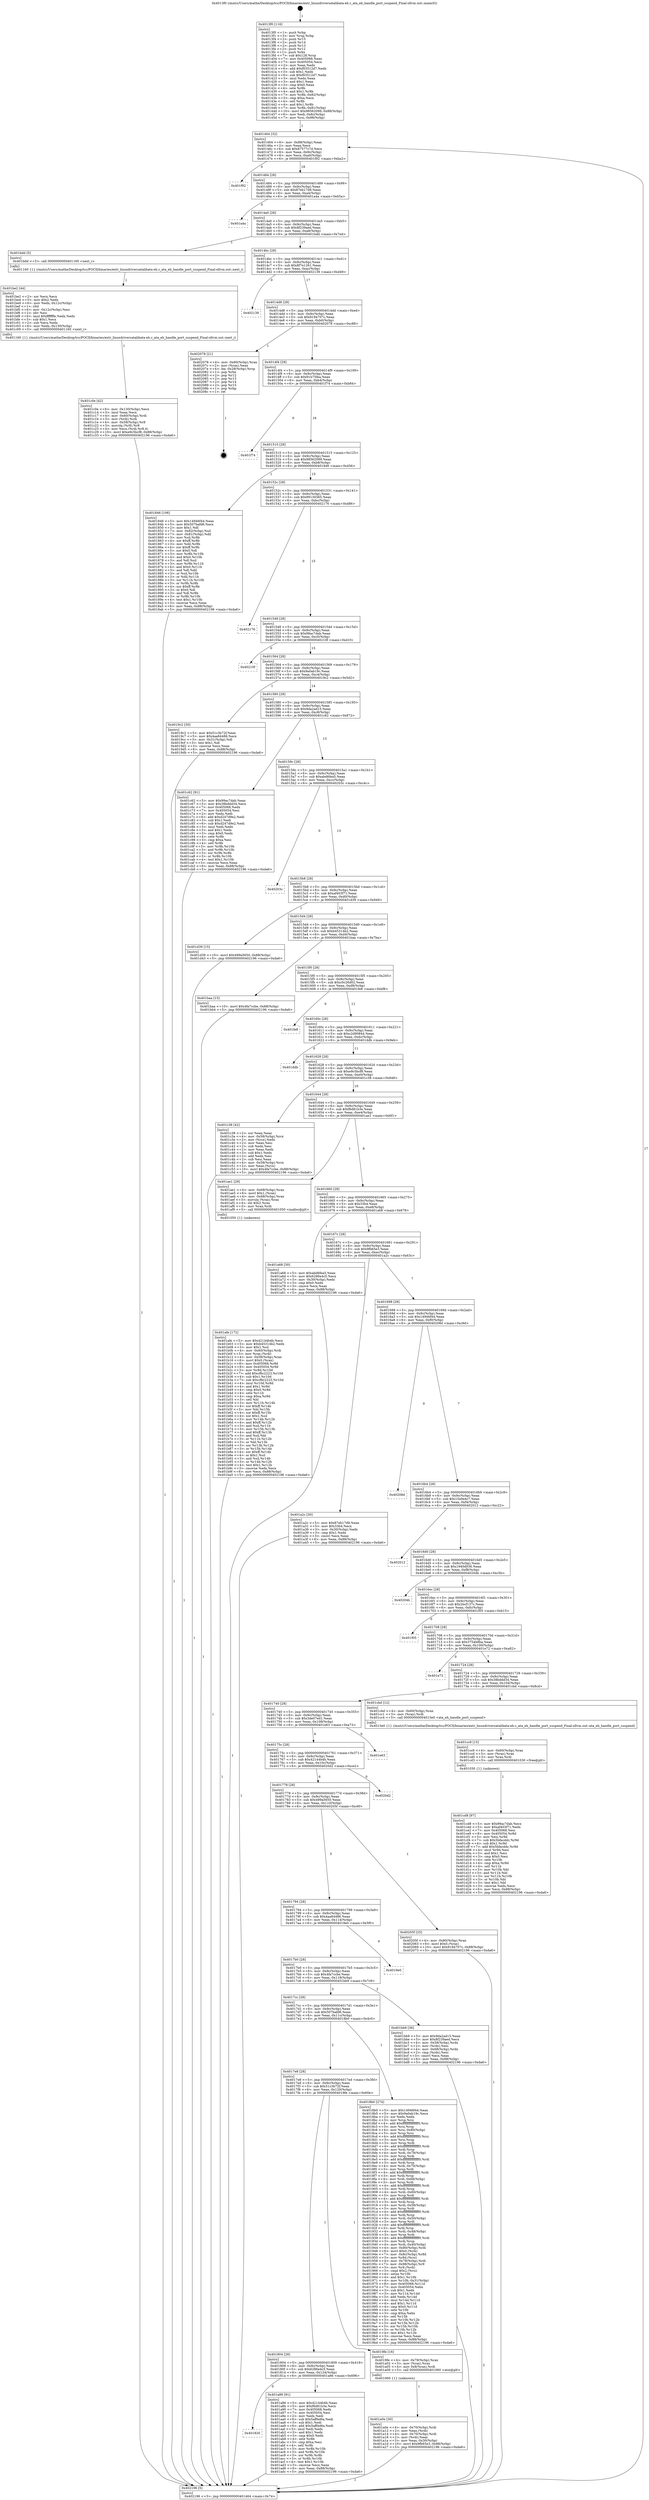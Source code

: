 digraph "0x4013f0" {
  label = "0x4013f0 (/mnt/c/Users/mathe/Desktop/tcc/POCII/binaries/extr_linuxdriversatalibata-eh.c_ata_eh_handle_port_suspend_Final-ollvm.out::main(0))"
  labelloc = "t"
  node[shape=record]

  Entry [label="",width=0.3,height=0.3,shape=circle,fillcolor=black,style=filled]
  "0x401464" [label="{
     0x401464 [32]\l
     | [instrs]\l
     &nbsp;&nbsp;0x401464 \<+6\>: mov -0x88(%rbp),%eax\l
     &nbsp;&nbsp;0x40146a \<+2\>: mov %eax,%ecx\l
     &nbsp;&nbsp;0x40146c \<+6\>: sub $0x87577c7d,%ecx\l
     &nbsp;&nbsp;0x401472 \<+6\>: mov %eax,-0x9c(%rbp)\l
     &nbsp;&nbsp;0x401478 \<+6\>: mov %ecx,-0xa0(%rbp)\l
     &nbsp;&nbsp;0x40147e \<+6\>: je 0000000000401f92 \<main+0xba2\>\l
  }"]
  "0x401f92" [label="{
     0x401f92\l
  }", style=dashed]
  "0x401484" [label="{
     0x401484 [28]\l
     | [instrs]\l
     &nbsp;&nbsp;0x401484 \<+5\>: jmp 0000000000401489 \<main+0x99\>\l
     &nbsp;&nbsp;0x401489 \<+6\>: mov -0x9c(%rbp),%eax\l
     &nbsp;&nbsp;0x40148f \<+5\>: sub $0x87eb17d9,%eax\l
     &nbsp;&nbsp;0x401494 \<+6\>: mov %eax,-0xa4(%rbp)\l
     &nbsp;&nbsp;0x40149a \<+6\>: je 0000000000401a4a \<main+0x65a\>\l
  }"]
  Exit [label="",width=0.3,height=0.3,shape=circle,fillcolor=black,style=filled,peripheries=2]
  "0x401a4a" [label="{
     0x401a4a\l
  }", style=dashed]
  "0x4014a0" [label="{
     0x4014a0 [28]\l
     | [instrs]\l
     &nbsp;&nbsp;0x4014a0 \<+5\>: jmp 00000000004014a5 \<main+0xb5\>\l
     &nbsp;&nbsp;0x4014a5 \<+6\>: mov -0x9c(%rbp),%eax\l
     &nbsp;&nbsp;0x4014ab \<+5\>: sub $0x8f239aed,%eax\l
     &nbsp;&nbsp;0x4014b0 \<+6\>: mov %eax,-0xa8(%rbp)\l
     &nbsp;&nbsp;0x4014b6 \<+6\>: je 0000000000401bdd \<main+0x7ed\>\l
  }"]
  "0x401cd8" [label="{
     0x401cd8 [97]\l
     | [instrs]\l
     &nbsp;&nbsp;0x401cd8 \<+5\>: mov $0x99ac7dab,%ecx\l
     &nbsp;&nbsp;0x401cdd \<+5\>: mov $0xaf403f71,%edx\l
     &nbsp;&nbsp;0x401ce2 \<+7\>: mov 0x405068,%esi\l
     &nbsp;&nbsp;0x401ce9 \<+8\>: mov 0x405054,%r8d\l
     &nbsp;&nbsp;0x401cf1 \<+3\>: mov %esi,%r9d\l
     &nbsp;&nbsp;0x401cf4 \<+7\>: sub $0x5bfacddc,%r9d\l
     &nbsp;&nbsp;0x401cfb \<+4\>: sub $0x1,%r9d\l
     &nbsp;&nbsp;0x401cff \<+7\>: add $0x5bfacddc,%r9d\l
     &nbsp;&nbsp;0x401d06 \<+4\>: imul %r9d,%esi\l
     &nbsp;&nbsp;0x401d0a \<+3\>: and $0x1,%esi\l
     &nbsp;&nbsp;0x401d0d \<+3\>: cmp $0x0,%esi\l
     &nbsp;&nbsp;0x401d10 \<+4\>: sete %r10b\l
     &nbsp;&nbsp;0x401d14 \<+4\>: cmp $0xa,%r8d\l
     &nbsp;&nbsp;0x401d18 \<+4\>: setl %r11b\l
     &nbsp;&nbsp;0x401d1c \<+3\>: mov %r10b,%bl\l
     &nbsp;&nbsp;0x401d1f \<+3\>: and %r11b,%bl\l
     &nbsp;&nbsp;0x401d22 \<+3\>: xor %r11b,%r10b\l
     &nbsp;&nbsp;0x401d25 \<+3\>: or %r10b,%bl\l
     &nbsp;&nbsp;0x401d28 \<+3\>: test $0x1,%bl\l
     &nbsp;&nbsp;0x401d2b \<+3\>: cmovne %edx,%ecx\l
     &nbsp;&nbsp;0x401d2e \<+6\>: mov %ecx,-0x88(%rbp)\l
     &nbsp;&nbsp;0x401d34 \<+5\>: jmp 0000000000402196 \<main+0xda6\>\l
  }"]
  "0x401bdd" [label="{
     0x401bdd [5]\l
     | [instrs]\l
     &nbsp;&nbsp;0x401bdd \<+5\>: call 0000000000401160 \<next_i\>\l
     | [calls]\l
     &nbsp;&nbsp;0x401160 \{1\} (/mnt/c/Users/mathe/Desktop/tcc/POCII/binaries/extr_linuxdriversatalibata-eh.c_ata_eh_handle_port_suspend_Final-ollvm.out::next_i)\l
  }"]
  "0x4014bc" [label="{
     0x4014bc [28]\l
     | [instrs]\l
     &nbsp;&nbsp;0x4014bc \<+5\>: jmp 00000000004014c1 \<main+0xd1\>\l
     &nbsp;&nbsp;0x4014c1 \<+6\>: mov -0x9c(%rbp),%eax\l
     &nbsp;&nbsp;0x4014c7 \<+5\>: sub $0x8f7e1261,%eax\l
     &nbsp;&nbsp;0x4014cc \<+6\>: mov %eax,-0xac(%rbp)\l
     &nbsp;&nbsp;0x4014d2 \<+6\>: je 0000000000402139 \<main+0xd49\>\l
  }"]
  "0x401cc9" [label="{
     0x401cc9 [15]\l
     | [instrs]\l
     &nbsp;&nbsp;0x401cc9 \<+4\>: mov -0x60(%rbp),%rax\l
     &nbsp;&nbsp;0x401ccd \<+3\>: mov (%rax),%rax\l
     &nbsp;&nbsp;0x401cd0 \<+3\>: mov %rax,%rdi\l
     &nbsp;&nbsp;0x401cd3 \<+5\>: call 0000000000401030 \<free@plt\>\l
     | [calls]\l
     &nbsp;&nbsp;0x401030 \{1\} (unknown)\l
  }"]
  "0x402139" [label="{
     0x402139\l
  }", style=dashed]
  "0x4014d8" [label="{
     0x4014d8 [28]\l
     | [instrs]\l
     &nbsp;&nbsp;0x4014d8 \<+5\>: jmp 00000000004014dd \<main+0xed\>\l
     &nbsp;&nbsp;0x4014dd \<+6\>: mov -0x9c(%rbp),%eax\l
     &nbsp;&nbsp;0x4014e3 \<+5\>: sub $0x9194707c,%eax\l
     &nbsp;&nbsp;0x4014e8 \<+6\>: mov %eax,-0xb0(%rbp)\l
     &nbsp;&nbsp;0x4014ee \<+6\>: je 0000000000402078 \<main+0xc88\>\l
  }"]
  "0x401c0e" [label="{
     0x401c0e [42]\l
     | [instrs]\l
     &nbsp;&nbsp;0x401c0e \<+6\>: mov -0x130(%rbp),%ecx\l
     &nbsp;&nbsp;0x401c14 \<+3\>: imul %eax,%ecx\l
     &nbsp;&nbsp;0x401c17 \<+4\>: mov -0x60(%rbp),%rdi\l
     &nbsp;&nbsp;0x401c1b \<+3\>: mov (%rdi),%rdi\l
     &nbsp;&nbsp;0x401c1e \<+4\>: mov -0x58(%rbp),%r8\l
     &nbsp;&nbsp;0x401c22 \<+3\>: movslq (%r8),%r8\l
     &nbsp;&nbsp;0x401c25 \<+4\>: mov %ecx,(%rdi,%r8,4)\l
     &nbsp;&nbsp;0x401c29 \<+10\>: movl $0xe9c5bcf8,-0x88(%rbp)\l
     &nbsp;&nbsp;0x401c33 \<+5\>: jmp 0000000000402196 \<main+0xda6\>\l
  }"]
  "0x402078" [label="{
     0x402078 [21]\l
     | [instrs]\l
     &nbsp;&nbsp;0x402078 \<+4\>: mov -0x80(%rbp),%rax\l
     &nbsp;&nbsp;0x40207c \<+2\>: mov (%rax),%eax\l
     &nbsp;&nbsp;0x40207e \<+4\>: lea -0x28(%rbp),%rsp\l
     &nbsp;&nbsp;0x402082 \<+1\>: pop %rbx\l
     &nbsp;&nbsp;0x402083 \<+2\>: pop %r12\l
     &nbsp;&nbsp;0x402085 \<+2\>: pop %r13\l
     &nbsp;&nbsp;0x402087 \<+2\>: pop %r14\l
     &nbsp;&nbsp;0x402089 \<+2\>: pop %r15\l
     &nbsp;&nbsp;0x40208b \<+1\>: pop %rbp\l
     &nbsp;&nbsp;0x40208c \<+1\>: ret\l
  }"]
  "0x4014f4" [label="{
     0x4014f4 [28]\l
     | [instrs]\l
     &nbsp;&nbsp;0x4014f4 \<+5\>: jmp 00000000004014f9 \<main+0x109\>\l
     &nbsp;&nbsp;0x4014f9 \<+6\>: mov -0x9c(%rbp),%eax\l
     &nbsp;&nbsp;0x4014ff \<+5\>: sub $0x91b75fea,%eax\l
     &nbsp;&nbsp;0x401504 \<+6\>: mov %eax,-0xb4(%rbp)\l
     &nbsp;&nbsp;0x40150a \<+6\>: je 0000000000401f74 \<main+0xb84\>\l
  }"]
  "0x401be2" [label="{
     0x401be2 [44]\l
     | [instrs]\l
     &nbsp;&nbsp;0x401be2 \<+2\>: xor %ecx,%ecx\l
     &nbsp;&nbsp;0x401be4 \<+5\>: mov $0x2,%edx\l
     &nbsp;&nbsp;0x401be9 \<+6\>: mov %edx,-0x12c(%rbp)\l
     &nbsp;&nbsp;0x401bef \<+1\>: cltd\l
     &nbsp;&nbsp;0x401bf0 \<+6\>: mov -0x12c(%rbp),%esi\l
     &nbsp;&nbsp;0x401bf6 \<+2\>: idiv %esi\l
     &nbsp;&nbsp;0x401bf8 \<+6\>: imul $0xfffffffe,%edx,%edx\l
     &nbsp;&nbsp;0x401bfe \<+3\>: sub $0x1,%ecx\l
     &nbsp;&nbsp;0x401c01 \<+2\>: sub %ecx,%edx\l
     &nbsp;&nbsp;0x401c03 \<+6\>: mov %edx,-0x130(%rbp)\l
     &nbsp;&nbsp;0x401c09 \<+5\>: call 0000000000401160 \<next_i\>\l
     | [calls]\l
     &nbsp;&nbsp;0x401160 \{1\} (/mnt/c/Users/mathe/Desktop/tcc/POCII/binaries/extr_linuxdriversatalibata-eh.c_ata_eh_handle_port_suspend_Final-ollvm.out::next_i)\l
  }"]
  "0x401f74" [label="{
     0x401f74\l
  }", style=dashed]
  "0x401510" [label="{
     0x401510 [28]\l
     | [instrs]\l
     &nbsp;&nbsp;0x401510 \<+5\>: jmp 0000000000401515 \<main+0x125\>\l
     &nbsp;&nbsp;0x401515 \<+6\>: mov -0x9c(%rbp),%eax\l
     &nbsp;&nbsp;0x40151b \<+5\>: sub $0x98562099,%eax\l
     &nbsp;&nbsp;0x401520 \<+6\>: mov %eax,-0xb8(%rbp)\l
     &nbsp;&nbsp;0x401526 \<+6\>: je 0000000000401846 \<main+0x456\>\l
  }"]
  "0x401afe" [label="{
     0x401afe [172]\l
     | [instrs]\l
     &nbsp;&nbsp;0x401afe \<+5\>: mov $0x42144b4b,%ecx\l
     &nbsp;&nbsp;0x401b03 \<+5\>: mov $0xb45314b2,%edx\l
     &nbsp;&nbsp;0x401b08 \<+3\>: mov $0x1,%sil\l
     &nbsp;&nbsp;0x401b0b \<+4\>: mov -0x60(%rbp),%rdi\l
     &nbsp;&nbsp;0x401b0f \<+3\>: mov %rax,(%rdi)\l
     &nbsp;&nbsp;0x401b12 \<+4\>: mov -0x58(%rbp),%rax\l
     &nbsp;&nbsp;0x401b16 \<+6\>: movl $0x0,(%rax)\l
     &nbsp;&nbsp;0x401b1c \<+8\>: mov 0x405068,%r8d\l
     &nbsp;&nbsp;0x401b24 \<+8\>: mov 0x405054,%r9d\l
     &nbsp;&nbsp;0x401b2c \<+3\>: mov %r8d,%r10d\l
     &nbsp;&nbsp;0x401b2f \<+7\>: add $0xcf6c2223,%r10d\l
     &nbsp;&nbsp;0x401b36 \<+4\>: sub $0x1,%r10d\l
     &nbsp;&nbsp;0x401b3a \<+7\>: sub $0xcf6c2223,%r10d\l
     &nbsp;&nbsp;0x401b41 \<+4\>: imul %r10d,%r8d\l
     &nbsp;&nbsp;0x401b45 \<+4\>: and $0x1,%r8d\l
     &nbsp;&nbsp;0x401b49 \<+4\>: cmp $0x0,%r8d\l
     &nbsp;&nbsp;0x401b4d \<+4\>: sete %r11b\l
     &nbsp;&nbsp;0x401b51 \<+4\>: cmp $0xa,%r9d\l
     &nbsp;&nbsp;0x401b55 \<+3\>: setl %bl\l
     &nbsp;&nbsp;0x401b58 \<+3\>: mov %r11b,%r14b\l
     &nbsp;&nbsp;0x401b5b \<+4\>: xor $0xff,%r14b\l
     &nbsp;&nbsp;0x401b5f \<+3\>: mov %bl,%r15b\l
     &nbsp;&nbsp;0x401b62 \<+4\>: xor $0xff,%r15b\l
     &nbsp;&nbsp;0x401b66 \<+4\>: xor $0x1,%sil\l
     &nbsp;&nbsp;0x401b6a \<+3\>: mov %r14b,%r12b\l
     &nbsp;&nbsp;0x401b6d \<+4\>: and $0xff,%r12b\l
     &nbsp;&nbsp;0x401b71 \<+3\>: and %sil,%r11b\l
     &nbsp;&nbsp;0x401b74 \<+3\>: mov %r15b,%r13b\l
     &nbsp;&nbsp;0x401b77 \<+4\>: and $0xff,%r13b\l
     &nbsp;&nbsp;0x401b7b \<+3\>: and %sil,%bl\l
     &nbsp;&nbsp;0x401b7e \<+3\>: or %r11b,%r12b\l
     &nbsp;&nbsp;0x401b81 \<+3\>: or %bl,%r13b\l
     &nbsp;&nbsp;0x401b84 \<+3\>: xor %r13b,%r12b\l
     &nbsp;&nbsp;0x401b87 \<+3\>: or %r15b,%r14b\l
     &nbsp;&nbsp;0x401b8a \<+4\>: xor $0xff,%r14b\l
     &nbsp;&nbsp;0x401b8e \<+4\>: or $0x1,%sil\l
     &nbsp;&nbsp;0x401b92 \<+3\>: and %sil,%r14b\l
     &nbsp;&nbsp;0x401b95 \<+3\>: or %r14b,%r12b\l
     &nbsp;&nbsp;0x401b98 \<+4\>: test $0x1,%r12b\l
     &nbsp;&nbsp;0x401b9c \<+3\>: cmovne %edx,%ecx\l
     &nbsp;&nbsp;0x401b9f \<+6\>: mov %ecx,-0x88(%rbp)\l
     &nbsp;&nbsp;0x401ba5 \<+5\>: jmp 0000000000402196 \<main+0xda6\>\l
  }"]
  "0x401846" [label="{
     0x401846 [106]\l
     | [instrs]\l
     &nbsp;&nbsp;0x401846 \<+5\>: mov $0x14946f44,%eax\l
     &nbsp;&nbsp;0x40184b \<+5\>: mov $0x507bafd6,%ecx\l
     &nbsp;&nbsp;0x401850 \<+2\>: mov $0x1,%dl\l
     &nbsp;&nbsp;0x401852 \<+7\>: mov -0x82(%rbp),%sil\l
     &nbsp;&nbsp;0x401859 \<+7\>: mov -0x81(%rbp),%dil\l
     &nbsp;&nbsp;0x401860 \<+3\>: mov %sil,%r8b\l
     &nbsp;&nbsp;0x401863 \<+4\>: xor $0xff,%r8b\l
     &nbsp;&nbsp;0x401867 \<+3\>: mov %dil,%r9b\l
     &nbsp;&nbsp;0x40186a \<+4\>: xor $0xff,%r9b\l
     &nbsp;&nbsp;0x40186e \<+3\>: xor $0x0,%dl\l
     &nbsp;&nbsp;0x401871 \<+3\>: mov %r8b,%r10b\l
     &nbsp;&nbsp;0x401874 \<+4\>: and $0x0,%r10b\l
     &nbsp;&nbsp;0x401878 \<+3\>: and %dl,%sil\l
     &nbsp;&nbsp;0x40187b \<+3\>: mov %r9b,%r11b\l
     &nbsp;&nbsp;0x40187e \<+4\>: and $0x0,%r11b\l
     &nbsp;&nbsp;0x401882 \<+3\>: and %dl,%dil\l
     &nbsp;&nbsp;0x401885 \<+3\>: or %sil,%r10b\l
     &nbsp;&nbsp;0x401888 \<+3\>: or %dil,%r11b\l
     &nbsp;&nbsp;0x40188b \<+3\>: xor %r11b,%r10b\l
     &nbsp;&nbsp;0x40188e \<+3\>: or %r9b,%r8b\l
     &nbsp;&nbsp;0x401891 \<+4\>: xor $0xff,%r8b\l
     &nbsp;&nbsp;0x401895 \<+3\>: or $0x0,%dl\l
     &nbsp;&nbsp;0x401898 \<+3\>: and %dl,%r8b\l
     &nbsp;&nbsp;0x40189b \<+3\>: or %r8b,%r10b\l
     &nbsp;&nbsp;0x40189e \<+4\>: test $0x1,%r10b\l
     &nbsp;&nbsp;0x4018a2 \<+3\>: cmovne %ecx,%eax\l
     &nbsp;&nbsp;0x4018a5 \<+6\>: mov %eax,-0x88(%rbp)\l
     &nbsp;&nbsp;0x4018ab \<+5\>: jmp 0000000000402196 \<main+0xda6\>\l
  }"]
  "0x40152c" [label="{
     0x40152c [28]\l
     | [instrs]\l
     &nbsp;&nbsp;0x40152c \<+5\>: jmp 0000000000401531 \<main+0x141\>\l
     &nbsp;&nbsp;0x401531 \<+6\>: mov -0x9c(%rbp),%eax\l
     &nbsp;&nbsp;0x401537 \<+5\>: sub $0x99130365,%eax\l
     &nbsp;&nbsp;0x40153c \<+6\>: mov %eax,-0xbc(%rbp)\l
     &nbsp;&nbsp;0x401542 \<+6\>: je 0000000000402176 \<main+0xd86\>\l
  }"]
  "0x402196" [label="{
     0x402196 [5]\l
     | [instrs]\l
     &nbsp;&nbsp;0x402196 \<+5\>: jmp 0000000000401464 \<main+0x74\>\l
  }"]
  "0x4013f0" [label="{
     0x4013f0 [116]\l
     | [instrs]\l
     &nbsp;&nbsp;0x4013f0 \<+1\>: push %rbp\l
     &nbsp;&nbsp;0x4013f1 \<+3\>: mov %rsp,%rbp\l
     &nbsp;&nbsp;0x4013f4 \<+2\>: push %r15\l
     &nbsp;&nbsp;0x4013f6 \<+2\>: push %r14\l
     &nbsp;&nbsp;0x4013f8 \<+2\>: push %r13\l
     &nbsp;&nbsp;0x4013fa \<+2\>: push %r12\l
     &nbsp;&nbsp;0x4013fc \<+1\>: push %rbx\l
     &nbsp;&nbsp;0x4013fd \<+7\>: sub $0x128,%rsp\l
     &nbsp;&nbsp;0x401404 \<+7\>: mov 0x405068,%eax\l
     &nbsp;&nbsp;0x40140b \<+7\>: mov 0x405054,%ecx\l
     &nbsp;&nbsp;0x401412 \<+2\>: mov %eax,%edx\l
     &nbsp;&nbsp;0x401414 \<+6\>: add $0xf03512d7,%edx\l
     &nbsp;&nbsp;0x40141a \<+3\>: sub $0x1,%edx\l
     &nbsp;&nbsp;0x40141d \<+6\>: sub $0xf03512d7,%edx\l
     &nbsp;&nbsp;0x401423 \<+3\>: imul %edx,%eax\l
     &nbsp;&nbsp;0x401426 \<+3\>: and $0x1,%eax\l
     &nbsp;&nbsp;0x401429 \<+3\>: cmp $0x0,%eax\l
     &nbsp;&nbsp;0x40142c \<+4\>: sete %r8b\l
     &nbsp;&nbsp;0x401430 \<+4\>: and $0x1,%r8b\l
     &nbsp;&nbsp;0x401434 \<+7\>: mov %r8b,-0x82(%rbp)\l
     &nbsp;&nbsp;0x40143b \<+3\>: cmp $0xa,%ecx\l
     &nbsp;&nbsp;0x40143e \<+4\>: setl %r8b\l
     &nbsp;&nbsp;0x401442 \<+4\>: and $0x1,%r8b\l
     &nbsp;&nbsp;0x401446 \<+7\>: mov %r8b,-0x81(%rbp)\l
     &nbsp;&nbsp;0x40144d \<+10\>: movl $0x98562099,-0x88(%rbp)\l
     &nbsp;&nbsp;0x401457 \<+6\>: mov %edi,-0x8c(%rbp)\l
     &nbsp;&nbsp;0x40145d \<+7\>: mov %rsi,-0x98(%rbp)\l
  }"]
  "0x401820" [label="{
     0x401820\l
  }", style=dashed]
  "0x402176" [label="{
     0x402176\l
  }", style=dashed]
  "0x401548" [label="{
     0x401548 [28]\l
     | [instrs]\l
     &nbsp;&nbsp;0x401548 \<+5\>: jmp 000000000040154d \<main+0x15d\>\l
     &nbsp;&nbsp;0x40154d \<+6\>: mov -0x9c(%rbp),%eax\l
     &nbsp;&nbsp;0x401553 \<+5\>: sub $0x99ac7dab,%eax\l
     &nbsp;&nbsp;0x401558 \<+6\>: mov %eax,-0xc0(%rbp)\l
     &nbsp;&nbsp;0x40155e \<+6\>: je 000000000040210f \<main+0xd1f\>\l
  }"]
  "0x401a86" [label="{
     0x401a86 [91]\l
     | [instrs]\l
     &nbsp;&nbsp;0x401a86 \<+5\>: mov $0x42144b4b,%eax\l
     &nbsp;&nbsp;0x401a8b \<+5\>: mov $0xf6d81b3e,%ecx\l
     &nbsp;&nbsp;0x401a90 \<+7\>: mov 0x405068,%edx\l
     &nbsp;&nbsp;0x401a97 \<+7\>: mov 0x405054,%esi\l
     &nbsp;&nbsp;0x401a9e \<+2\>: mov %edx,%edi\l
     &nbsp;&nbsp;0x401aa0 \<+6\>: sub $0x5aff4d6a,%edi\l
     &nbsp;&nbsp;0x401aa6 \<+3\>: sub $0x1,%edi\l
     &nbsp;&nbsp;0x401aa9 \<+6\>: add $0x5aff4d6a,%edi\l
     &nbsp;&nbsp;0x401aaf \<+3\>: imul %edi,%edx\l
     &nbsp;&nbsp;0x401ab2 \<+3\>: and $0x1,%edx\l
     &nbsp;&nbsp;0x401ab5 \<+3\>: cmp $0x0,%edx\l
     &nbsp;&nbsp;0x401ab8 \<+4\>: sete %r8b\l
     &nbsp;&nbsp;0x401abc \<+3\>: cmp $0xa,%esi\l
     &nbsp;&nbsp;0x401abf \<+4\>: setl %r9b\l
     &nbsp;&nbsp;0x401ac3 \<+3\>: mov %r8b,%r10b\l
     &nbsp;&nbsp;0x401ac6 \<+3\>: and %r9b,%r10b\l
     &nbsp;&nbsp;0x401ac9 \<+3\>: xor %r9b,%r8b\l
     &nbsp;&nbsp;0x401acc \<+3\>: or %r8b,%r10b\l
     &nbsp;&nbsp;0x401acf \<+4\>: test $0x1,%r10b\l
     &nbsp;&nbsp;0x401ad3 \<+3\>: cmovne %ecx,%eax\l
     &nbsp;&nbsp;0x401ad6 \<+6\>: mov %eax,-0x88(%rbp)\l
     &nbsp;&nbsp;0x401adc \<+5\>: jmp 0000000000402196 \<main+0xda6\>\l
  }"]
  "0x40210f" [label="{
     0x40210f\l
  }", style=dashed]
  "0x401564" [label="{
     0x401564 [28]\l
     | [instrs]\l
     &nbsp;&nbsp;0x401564 \<+5\>: jmp 0000000000401569 \<main+0x179\>\l
     &nbsp;&nbsp;0x401569 \<+6\>: mov -0x9c(%rbp),%eax\l
     &nbsp;&nbsp;0x40156f \<+5\>: sub $0x9a0ab19c,%eax\l
     &nbsp;&nbsp;0x401574 \<+6\>: mov %eax,-0xc4(%rbp)\l
     &nbsp;&nbsp;0x40157a \<+6\>: je 00000000004019c2 \<main+0x5d2\>\l
  }"]
  "0x401a0e" [label="{
     0x401a0e [30]\l
     | [instrs]\l
     &nbsp;&nbsp;0x401a0e \<+4\>: mov -0x70(%rbp),%rdi\l
     &nbsp;&nbsp;0x401a12 \<+2\>: mov %eax,(%rdi)\l
     &nbsp;&nbsp;0x401a14 \<+4\>: mov -0x70(%rbp),%rdi\l
     &nbsp;&nbsp;0x401a18 \<+2\>: mov (%rdi),%eax\l
     &nbsp;&nbsp;0x401a1a \<+3\>: mov %eax,-0x30(%rbp)\l
     &nbsp;&nbsp;0x401a1d \<+10\>: movl $0x9fb65e3,-0x88(%rbp)\l
     &nbsp;&nbsp;0x401a27 \<+5\>: jmp 0000000000402196 \<main+0xda6\>\l
  }"]
  "0x4019c2" [label="{
     0x4019c2 [30]\l
     | [instrs]\l
     &nbsp;&nbsp;0x4019c2 \<+5\>: mov $0x51c3b72f,%eax\l
     &nbsp;&nbsp;0x4019c7 \<+5\>: mov $0x4aa84486,%ecx\l
     &nbsp;&nbsp;0x4019cc \<+3\>: mov -0x31(%rbp),%dl\l
     &nbsp;&nbsp;0x4019cf \<+3\>: test $0x1,%dl\l
     &nbsp;&nbsp;0x4019d2 \<+3\>: cmovne %ecx,%eax\l
     &nbsp;&nbsp;0x4019d5 \<+6\>: mov %eax,-0x88(%rbp)\l
     &nbsp;&nbsp;0x4019db \<+5\>: jmp 0000000000402196 \<main+0xda6\>\l
  }"]
  "0x401580" [label="{
     0x401580 [28]\l
     | [instrs]\l
     &nbsp;&nbsp;0x401580 \<+5\>: jmp 0000000000401585 \<main+0x195\>\l
     &nbsp;&nbsp;0x401585 \<+6\>: mov -0x9c(%rbp),%eax\l
     &nbsp;&nbsp;0x40158b \<+5\>: sub $0x9da2ad15,%eax\l
     &nbsp;&nbsp;0x401590 \<+6\>: mov %eax,-0xc8(%rbp)\l
     &nbsp;&nbsp;0x401596 \<+6\>: je 0000000000401c62 \<main+0x872\>\l
  }"]
  "0x401804" [label="{
     0x401804 [28]\l
     | [instrs]\l
     &nbsp;&nbsp;0x401804 \<+5\>: jmp 0000000000401809 \<main+0x419\>\l
     &nbsp;&nbsp;0x401809 \<+6\>: mov -0x9c(%rbp),%eax\l
     &nbsp;&nbsp;0x40180f \<+5\>: sub $0x6286e4c5,%eax\l
     &nbsp;&nbsp;0x401814 \<+6\>: mov %eax,-0x124(%rbp)\l
     &nbsp;&nbsp;0x40181a \<+6\>: je 0000000000401a86 \<main+0x696\>\l
  }"]
  "0x401c62" [label="{
     0x401c62 [91]\l
     | [instrs]\l
     &nbsp;&nbsp;0x401c62 \<+5\>: mov $0x99ac7dab,%eax\l
     &nbsp;&nbsp;0x401c67 \<+5\>: mov $0x38bddd34,%ecx\l
     &nbsp;&nbsp;0x401c6c \<+7\>: mov 0x405068,%edx\l
     &nbsp;&nbsp;0x401c73 \<+7\>: mov 0x405054,%esi\l
     &nbsp;&nbsp;0x401c7a \<+2\>: mov %edx,%edi\l
     &nbsp;&nbsp;0x401c7c \<+6\>: add $0xd247d9e2,%edi\l
     &nbsp;&nbsp;0x401c82 \<+3\>: sub $0x1,%edi\l
     &nbsp;&nbsp;0x401c85 \<+6\>: sub $0xd247d9e2,%edi\l
     &nbsp;&nbsp;0x401c8b \<+3\>: imul %edi,%edx\l
     &nbsp;&nbsp;0x401c8e \<+3\>: and $0x1,%edx\l
     &nbsp;&nbsp;0x401c91 \<+3\>: cmp $0x0,%edx\l
     &nbsp;&nbsp;0x401c94 \<+4\>: sete %r8b\l
     &nbsp;&nbsp;0x401c98 \<+3\>: cmp $0xa,%esi\l
     &nbsp;&nbsp;0x401c9b \<+4\>: setl %r9b\l
     &nbsp;&nbsp;0x401c9f \<+3\>: mov %r8b,%r10b\l
     &nbsp;&nbsp;0x401ca2 \<+3\>: and %r9b,%r10b\l
     &nbsp;&nbsp;0x401ca5 \<+3\>: xor %r9b,%r8b\l
     &nbsp;&nbsp;0x401ca8 \<+3\>: or %r8b,%r10b\l
     &nbsp;&nbsp;0x401cab \<+4\>: test $0x1,%r10b\l
     &nbsp;&nbsp;0x401caf \<+3\>: cmovne %ecx,%eax\l
     &nbsp;&nbsp;0x401cb2 \<+6\>: mov %eax,-0x88(%rbp)\l
     &nbsp;&nbsp;0x401cb8 \<+5\>: jmp 0000000000402196 \<main+0xda6\>\l
  }"]
  "0x40159c" [label="{
     0x40159c [28]\l
     | [instrs]\l
     &nbsp;&nbsp;0x40159c \<+5\>: jmp 00000000004015a1 \<main+0x1b1\>\l
     &nbsp;&nbsp;0x4015a1 \<+6\>: mov -0x9c(%rbp),%eax\l
     &nbsp;&nbsp;0x4015a7 \<+5\>: sub $0xabd6fea5,%eax\l
     &nbsp;&nbsp;0x4015ac \<+6\>: mov %eax,-0xcc(%rbp)\l
     &nbsp;&nbsp;0x4015b2 \<+6\>: je 000000000040203c \<main+0xc4c\>\l
  }"]
  "0x4019fe" [label="{
     0x4019fe [16]\l
     | [instrs]\l
     &nbsp;&nbsp;0x4019fe \<+4\>: mov -0x78(%rbp),%rax\l
     &nbsp;&nbsp;0x401a02 \<+3\>: mov (%rax),%rax\l
     &nbsp;&nbsp;0x401a05 \<+4\>: mov 0x8(%rax),%rdi\l
     &nbsp;&nbsp;0x401a09 \<+5\>: call 0000000000401060 \<atoi@plt\>\l
     | [calls]\l
     &nbsp;&nbsp;0x401060 \{1\} (unknown)\l
  }"]
  "0x40203c" [label="{
     0x40203c\l
  }", style=dashed]
  "0x4015b8" [label="{
     0x4015b8 [28]\l
     | [instrs]\l
     &nbsp;&nbsp;0x4015b8 \<+5\>: jmp 00000000004015bd \<main+0x1cd\>\l
     &nbsp;&nbsp;0x4015bd \<+6\>: mov -0x9c(%rbp),%eax\l
     &nbsp;&nbsp;0x4015c3 \<+5\>: sub $0xaf403f71,%eax\l
     &nbsp;&nbsp;0x4015c8 \<+6\>: mov %eax,-0xd0(%rbp)\l
     &nbsp;&nbsp;0x4015ce \<+6\>: je 0000000000401d39 \<main+0x949\>\l
  }"]
  "0x4017e8" [label="{
     0x4017e8 [28]\l
     | [instrs]\l
     &nbsp;&nbsp;0x4017e8 \<+5\>: jmp 00000000004017ed \<main+0x3fd\>\l
     &nbsp;&nbsp;0x4017ed \<+6\>: mov -0x9c(%rbp),%eax\l
     &nbsp;&nbsp;0x4017f3 \<+5\>: sub $0x51c3b72f,%eax\l
     &nbsp;&nbsp;0x4017f8 \<+6\>: mov %eax,-0x120(%rbp)\l
     &nbsp;&nbsp;0x4017fe \<+6\>: je 00000000004019fe \<main+0x60e\>\l
  }"]
  "0x401d39" [label="{
     0x401d39 [15]\l
     | [instrs]\l
     &nbsp;&nbsp;0x401d39 \<+10\>: movl $0x499a5650,-0x88(%rbp)\l
     &nbsp;&nbsp;0x401d43 \<+5\>: jmp 0000000000402196 \<main+0xda6\>\l
  }"]
  "0x4015d4" [label="{
     0x4015d4 [28]\l
     | [instrs]\l
     &nbsp;&nbsp;0x4015d4 \<+5\>: jmp 00000000004015d9 \<main+0x1e9\>\l
     &nbsp;&nbsp;0x4015d9 \<+6\>: mov -0x9c(%rbp),%eax\l
     &nbsp;&nbsp;0x4015df \<+5\>: sub $0xb45314b2,%eax\l
     &nbsp;&nbsp;0x4015e4 \<+6\>: mov %eax,-0xd4(%rbp)\l
     &nbsp;&nbsp;0x4015ea \<+6\>: je 0000000000401baa \<main+0x7ba\>\l
  }"]
  "0x4018b0" [label="{
     0x4018b0 [274]\l
     | [instrs]\l
     &nbsp;&nbsp;0x4018b0 \<+5\>: mov $0x14946f44,%eax\l
     &nbsp;&nbsp;0x4018b5 \<+5\>: mov $0x9a0ab19c,%ecx\l
     &nbsp;&nbsp;0x4018ba \<+2\>: xor %edx,%edx\l
     &nbsp;&nbsp;0x4018bc \<+3\>: mov %rsp,%rsi\l
     &nbsp;&nbsp;0x4018bf \<+4\>: add $0xfffffffffffffff0,%rsi\l
     &nbsp;&nbsp;0x4018c3 \<+3\>: mov %rsi,%rsp\l
     &nbsp;&nbsp;0x4018c6 \<+4\>: mov %rsi,-0x80(%rbp)\l
     &nbsp;&nbsp;0x4018ca \<+3\>: mov %rsp,%rsi\l
     &nbsp;&nbsp;0x4018cd \<+4\>: add $0xfffffffffffffff0,%rsi\l
     &nbsp;&nbsp;0x4018d1 \<+3\>: mov %rsi,%rsp\l
     &nbsp;&nbsp;0x4018d4 \<+3\>: mov %rsp,%rdi\l
     &nbsp;&nbsp;0x4018d7 \<+4\>: add $0xfffffffffffffff0,%rdi\l
     &nbsp;&nbsp;0x4018db \<+3\>: mov %rdi,%rsp\l
     &nbsp;&nbsp;0x4018de \<+4\>: mov %rdi,-0x78(%rbp)\l
     &nbsp;&nbsp;0x4018e2 \<+3\>: mov %rsp,%rdi\l
     &nbsp;&nbsp;0x4018e5 \<+4\>: add $0xfffffffffffffff0,%rdi\l
     &nbsp;&nbsp;0x4018e9 \<+3\>: mov %rdi,%rsp\l
     &nbsp;&nbsp;0x4018ec \<+4\>: mov %rdi,-0x70(%rbp)\l
     &nbsp;&nbsp;0x4018f0 \<+3\>: mov %rsp,%rdi\l
     &nbsp;&nbsp;0x4018f3 \<+4\>: add $0xfffffffffffffff0,%rdi\l
     &nbsp;&nbsp;0x4018f7 \<+3\>: mov %rdi,%rsp\l
     &nbsp;&nbsp;0x4018fa \<+4\>: mov %rdi,-0x68(%rbp)\l
     &nbsp;&nbsp;0x4018fe \<+3\>: mov %rsp,%rdi\l
     &nbsp;&nbsp;0x401901 \<+4\>: add $0xfffffffffffffff0,%rdi\l
     &nbsp;&nbsp;0x401905 \<+3\>: mov %rdi,%rsp\l
     &nbsp;&nbsp;0x401908 \<+4\>: mov %rdi,-0x60(%rbp)\l
     &nbsp;&nbsp;0x40190c \<+3\>: mov %rsp,%rdi\l
     &nbsp;&nbsp;0x40190f \<+4\>: add $0xfffffffffffffff0,%rdi\l
     &nbsp;&nbsp;0x401913 \<+3\>: mov %rdi,%rsp\l
     &nbsp;&nbsp;0x401916 \<+4\>: mov %rdi,-0x58(%rbp)\l
     &nbsp;&nbsp;0x40191a \<+3\>: mov %rsp,%rdi\l
     &nbsp;&nbsp;0x40191d \<+4\>: add $0xfffffffffffffff0,%rdi\l
     &nbsp;&nbsp;0x401921 \<+3\>: mov %rdi,%rsp\l
     &nbsp;&nbsp;0x401924 \<+4\>: mov %rdi,-0x50(%rbp)\l
     &nbsp;&nbsp;0x401928 \<+3\>: mov %rsp,%rdi\l
     &nbsp;&nbsp;0x40192b \<+4\>: add $0xfffffffffffffff0,%rdi\l
     &nbsp;&nbsp;0x40192f \<+3\>: mov %rdi,%rsp\l
     &nbsp;&nbsp;0x401932 \<+4\>: mov %rdi,-0x48(%rbp)\l
     &nbsp;&nbsp;0x401936 \<+3\>: mov %rsp,%rdi\l
     &nbsp;&nbsp;0x401939 \<+4\>: add $0xfffffffffffffff0,%rdi\l
     &nbsp;&nbsp;0x40193d \<+3\>: mov %rdi,%rsp\l
     &nbsp;&nbsp;0x401940 \<+4\>: mov %rdi,-0x40(%rbp)\l
     &nbsp;&nbsp;0x401944 \<+4\>: mov -0x80(%rbp),%rdi\l
     &nbsp;&nbsp;0x401948 \<+6\>: movl $0x0,(%rdi)\l
     &nbsp;&nbsp;0x40194e \<+7\>: mov -0x8c(%rbp),%r8d\l
     &nbsp;&nbsp;0x401955 \<+3\>: mov %r8d,(%rsi)\l
     &nbsp;&nbsp;0x401958 \<+4\>: mov -0x78(%rbp),%rdi\l
     &nbsp;&nbsp;0x40195c \<+7\>: mov -0x98(%rbp),%r9\l
     &nbsp;&nbsp;0x401963 \<+3\>: mov %r9,(%rdi)\l
     &nbsp;&nbsp;0x401966 \<+3\>: cmpl $0x2,(%rsi)\l
     &nbsp;&nbsp;0x401969 \<+4\>: setne %r10b\l
     &nbsp;&nbsp;0x40196d \<+4\>: and $0x1,%r10b\l
     &nbsp;&nbsp;0x401971 \<+4\>: mov %r10b,-0x31(%rbp)\l
     &nbsp;&nbsp;0x401975 \<+8\>: mov 0x405068,%r11d\l
     &nbsp;&nbsp;0x40197d \<+7\>: mov 0x405054,%ebx\l
     &nbsp;&nbsp;0x401984 \<+3\>: sub $0x1,%edx\l
     &nbsp;&nbsp;0x401987 \<+3\>: mov %r11d,%r14d\l
     &nbsp;&nbsp;0x40198a \<+3\>: add %edx,%r14d\l
     &nbsp;&nbsp;0x40198d \<+4\>: imul %r14d,%r11d\l
     &nbsp;&nbsp;0x401991 \<+4\>: and $0x1,%r11d\l
     &nbsp;&nbsp;0x401995 \<+4\>: cmp $0x0,%r11d\l
     &nbsp;&nbsp;0x401999 \<+4\>: sete %r10b\l
     &nbsp;&nbsp;0x40199d \<+3\>: cmp $0xa,%ebx\l
     &nbsp;&nbsp;0x4019a0 \<+4\>: setl %r15b\l
     &nbsp;&nbsp;0x4019a4 \<+3\>: mov %r10b,%r12b\l
     &nbsp;&nbsp;0x4019a7 \<+3\>: and %r15b,%r12b\l
     &nbsp;&nbsp;0x4019aa \<+3\>: xor %r15b,%r10b\l
     &nbsp;&nbsp;0x4019ad \<+3\>: or %r10b,%r12b\l
     &nbsp;&nbsp;0x4019b0 \<+4\>: test $0x1,%r12b\l
     &nbsp;&nbsp;0x4019b4 \<+3\>: cmovne %ecx,%eax\l
     &nbsp;&nbsp;0x4019b7 \<+6\>: mov %eax,-0x88(%rbp)\l
     &nbsp;&nbsp;0x4019bd \<+5\>: jmp 0000000000402196 \<main+0xda6\>\l
  }"]
  "0x401baa" [label="{
     0x401baa [15]\l
     | [instrs]\l
     &nbsp;&nbsp;0x401baa \<+10\>: movl $0x4fa7ccbe,-0x88(%rbp)\l
     &nbsp;&nbsp;0x401bb4 \<+5\>: jmp 0000000000402196 \<main+0xda6\>\l
  }"]
  "0x4015f0" [label="{
     0x4015f0 [28]\l
     | [instrs]\l
     &nbsp;&nbsp;0x4015f0 \<+5\>: jmp 00000000004015f5 \<main+0x205\>\l
     &nbsp;&nbsp;0x4015f5 \<+6\>: mov -0x9c(%rbp),%eax\l
     &nbsp;&nbsp;0x4015fb \<+5\>: sub $0xc0c26d02,%eax\l
     &nbsp;&nbsp;0x401600 \<+6\>: mov %eax,-0xd8(%rbp)\l
     &nbsp;&nbsp;0x401606 \<+6\>: je 0000000000401fe8 \<main+0xbf8\>\l
  }"]
  "0x4017cc" [label="{
     0x4017cc [28]\l
     | [instrs]\l
     &nbsp;&nbsp;0x4017cc \<+5\>: jmp 00000000004017d1 \<main+0x3e1\>\l
     &nbsp;&nbsp;0x4017d1 \<+6\>: mov -0x9c(%rbp),%eax\l
     &nbsp;&nbsp;0x4017d7 \<+5\>: sub $0x507bafd6,%eax\l
     &nbsp;&nbsp;0x4017dc \<+6\>: mov %eax,-0x11c(%rbp)\l
     &nbsp;&nbsp;0x4017e2 \<+6\>: je 00000000004018b0 \<main+0x4c0\>\l
  }"]
  "0x401fe8" [label="{
     0x401fe8\l
  }", style=dashed]
  "0x40160c" [label="{
     0x40160c [28]\l
     | [instrs]\l
     &nbsp;&nbsp;0x40160c \<+5\>: jmp 0000000000401611 \<main+0x221\>\l
     &nbsp;&nbsp;0x401611 \<+6\>: mov -0x9c(%rbp),%eax\l
     &nbsp;&nbsp;0x401617 \<+5\>: sub $0xc2d90844,%eax\l
     &nbsp;&nbsp;0x40161c \<+6\>: mov %eax,-0xdc(%rbp)\l
     &nbsp;&nbsp;0x401622 \<+6\>: je 0000000000401ddb \<main+0x9eb\>\l
  }"]
  "0x401bb9" [label="{
     0x401bb9 [36]\l
     | [instrs]\l
     &nbsp;&nbsp;0x401bb9 \<+5\>: mov $0x9da2ad15,%eax\l
     &nbsp;&nbsp;0x401bbe \<+5\>: mov $0x8f239aed,%ecx\l
     &nbsp;&nbsp;0x401bc3 \<+4\>: mov -0x58(%rbp),%rdx\l
     &nbsp;&nbsp;0x401bc7 \<+2\>: mov (%rdx),%esi\l
     &nbsp;&nbsp;0x401bc9 \<+4\>: mov -0x68(%rbp),%rdx\l
     &nbsp;&nbsp;0x401bcd \<+2\>: cmp (%rdx),%esi\l
     &nbsp;&nbsp;0x401bcf \<+3\>: cmovl %ecx,%eax\l
     &nbsp;&nbsp;0x401bd2 \<+6\>: mov %eax,-0x88(%rbp)\l
     &nbsp;&nbsp;0x401bd8 \<+5\>: jmp 0000000000402196 \<main+0xda6\>\l
  }"]
  "0x401ddb" [label="{
     0x401ddb\l
  }", style=dashed]
  "0x401628" [label="{
     0x401628 [28]\l
     | [instrs]\l
     &nbsp;&nbsp;0x401628 \<+5\>: jmp 000000000040162d \<main+0x23d\>\l
     &nbsp;&nbsp;0x40162d \<+6\>: mov -0x9c(%rbp),%eax\l
     &nbsp;&nbsp;0x401633 \<+5\>: sub $0xe9c5bcf8,%eax\l
     &nbsp;&nbsp;0x401638 \<+6\>: mov %eax,-0xe0(%rbp)\l
     &nbsp;&nbsp;0x40163e \<+6\>: je 0000000000401c38 \<main+0x848\>\l
  }"]
  "0x4017b0" [label="{
     0x4017b0 [28]\l
     | [instrs]\l
     &nbsp;&nbsp;0x4017b0 \<+5\>: jmp 00000000004017b5 \<main+0x3c5\>\l
     &nbsp;&nbsp;0x4017b5 \<+6\>: mov -0x9c(%rbp),%eax\l
     &nbsp;&nbsp;0x4017bb \<+5\>: sub $0x4fa7ccbe,%eax\l
     &nbsp;&nbsp;0x4017c0 \<+6\>: mov %eax,-0x118(%rbp)\l
     &nbsp;&nbsp;0x4017c6 \<+6\>: je 0000000000401bb9 \<main+0x7c9\>\l
  }"]
  "0x401c38" [label="{
     0x401c38 [42]\l
     | [instrs]\l
     &nbsp;&nbsp;0x401c38 \<+2\>: xor %eax,%eax\l
     &nbsp;&nbsp;0x401c3a \<+4\>: mov -0x58(%rbp),%rcx\l
     &nbsp;&nbsp;0x401c3e \<+2\>: mov (%rcx),%edx\l
     &nbsp;&nbsp;0x401c40 \<+2\>: mov %eax,%esi\l
     &nbsp;&nbsp;0x401c42 \<+2\>: sub %edx,%esi\l
     &nbsp;&nbsp;0x401c44 \<+2\>: mov %eax,%edx\l
     &nbsp;&nbsp;0x401c46 \<+3\>: sub $0x1,%edx\l
     &nbsp;&nbsp;0x401c49 \<+2\>: add %edx,%esi\l
     &nbsp;&nbsp;0x401c4b \<+2\>: sub %esi,%eax\l
     &nbsp;&nbsp;0x401c4d \<+4\>: mov -0x58(%rbp),%rcx\l
     &nbsp;&nbsp;0x401c51 \<+2\>: mov %eax,(%rcx)\l
     &nbsp;&nbsp;0x401c53 \<+10\>: movl $0x4fa7ccbe,-0x88(%rbp)\l
     &nbsp;&nbsp;0x401c5d \<+5\>: jmp 0000000000402196 \<main+0xda6\>\l
  }"]
  "0x401644" [label="{
     0x401644 [28]\l
     | [instrs]\l
     &nbsp;&nbsp;0x401644 \<+5\>: jmp 0000000000401649 \<main+0x259\>\l
     &nbsp;&nbsp;0x401649 \<+6\>: mov -0x9c(%rbp),%eax\l
     &nbsp;&nbsp;0x40164f \<+5\>: sub $0xf6d81b3e,%eax\l
     &nbsp;&nbsp;0x401654 \<+6\>: mov %eax,-0xe4(%rbp)\l
     &nbsp;&nbsp;0x40165a \<+6\>: je 0000000000401ae1 \<main+0x6f1\>\l
  }"]
  "0x4019e0" [label="{
     0x4019e0\l
  }", style=dashed]
  "0x401ae1" [label="{
     0x401ae1 [29]\l
     | [instrs]\l
     &nbsp;&nbsp;0x401ae1 \<+4\>: mov -0x68(%rbp),%rax\l
     &nbsp;&nbsp;0x401ae5 \<+6\>: movl $0x1,(%rax)\l
     &nbsp;&nbsp;0x401aeb \<+4\>: mov -0x68(%rbp),%rax\l
     &nbsp;&nbsp;0x401aef \<+3\>: movslq (%rax),%rax\l
     &nbsp;&nbsp;0x401af2 \<+4\>: shl $0x2,%rax\l
     &nbsp;&nbsp;0x401af6 \<+3\>: mov %rax,%rdi\l
     &nbsp;&nbsp;0x401af9 \<+5\>: call 0000000000401050 \<malloc@plt\>\l
     | [calls]\l
     &nbsp;&nbsp;0x401050 \{1\} (unknown)\l
  }"]
  "0x401660" [label="{
     0x401660 [28]\l
     | [instrs]\l
     &nbsp;&nbsp;0x401660 \<+5\>: jmp 0000000000401665 \<main+0x275\>\l
     &nbsp;&nbsp;0x401665 \<+6\>: mov -0x9c(%rbp),%eax\l
     &nbsp;&nbsp;0x40166b \<+5\>: sub $0x33b4,%eax\l
     &nbsp;&nbsp;0x401670 \<+6\>: mov %eax,-0xe8(%rbp)\l
     &nbsp;&nbsp;0x401676 \<+6\>: je 0000000000401a68 \<main+0x678\>\l
  }"]
  "0x401794" [label="{
     0x401794 [28]\l
     | [instrs]\l
     &nbsp;&nbsp;0x401794 \<+5\>: jmp 0000000000401799 \<main+0x3a9\>\l
     &nbsp;&nbsp;0x401799 \<+6\>: mov -0x9c(%rbp),%eax\l
     &nbsp;&nbsp;0x40179f \<+5\>: sub $0x4aa84486,%eax\l
     &nbsp;&nbsp;0x4017a4 \<+6\>: mov %eax,-0x114(%rbp)\l
     &nbsp;&nbsp;0x4017aa \<+6\>: je 00000000004019e0 \<main+0x5f0\>\l
  }"]
  "0x401a68" [label="{
     0x401a68 [30]\l
     | [instrs]\l
     &nbsp;&nbsp;0x401a68 \<+5\>: mov $0xabd6fea5,%eax\l
     &nbsp;&nbsp;0x401a6d \<+5\>: mov $0x6286e4c5,%ecx\l
     &nbsp;&nbsp;0x401a72 \<+3\>: mov -0x30(%rbp),%edx\l
     &nbsp;&nbsp;0x401a75 \<+3\>: cmp $0x0,%edx\l
     &nbsp;&nbsp;0x401a78 \<+3\>: cmove %ecx,%eax\l
     &nbsp;&nbsp;0x401a7b \<+6\>: mov %eax,-0x88(%rbp)\l
     &nbsp;&nbsp;0x401a81 \<+5\>: jmp 0000000000402196 \<main+0xda6\>\l
  }"]
  "0x40167c" [label="{
     0x40167c [28]\l
     | [instrs]\l
     &nbsp;&nbsp;0x40167c \<+5\>: jmp 0000000000401681 \<main+0x291\>\l
     &nbsp;&nbsp;0x401681 \<+6\>: mov -0x9c(%rbp),%eax\l
     &nbsp;&nbsp;0x401687 \<+5\>: sub $0x9fb65e3,%eax\l
     &nbsp;&nbsp;0x40168c \<+6\>: mov %eax,-0xec(%rbp)\l
     &nbsp;&nbsp;0x401692 \<+6\>: je 0000000000401a2c \<main+0x63c\>\l
  }"]
  "0x40205f" [label="{
     0x40205f [25]\l
     | [instrs]\l
     &nbsp;&nbsp;0x40205f \<+4\>: mov -0x80(%rbp),%rax\l
     &nbsp;&nbsp;0x402063 \<+6\>: movl $0x0,(%rax)\l
     &nbsp;&nbsp;0x402069 \<+10\>: movl $0x9194707c,-0x88(%rbp)\l
     &nbsp;&nbsp;0x402073 \<+5\>: jmp 0000000000402196 \<main+0xda6\>\l
  }"]
  "0x401a2c" [label="{
     0x401a2c [30]\l
     | [instrs]\l
     &nbsp;&nbsp;0x401a2c \<+5\>: mov $0x87eb17d9,%eax\l
     &nbsp;&nbsp;0x401a31 \<+5\>: mov $0x33b4,%ecx\l
     &nbsp;&nbsp;0x401a36 \<+3\>: mov -0x30(%rbp),%edx\l
     &nbsp;&nbsp;0x401a39 \<+3\>: cmp $0x1,%edx\l
     &nbsp;&nbsp;0x401a3c \<+3\>: cmovl %ecx,%eax\l
     &nbsp;&nbsp;0x401a3f \<+6\>: mov %eax,-0x88(%rbp)\l
     &nbsp;&nbsp;0x401a45 \<+5\>: jmp 0000000000402196 \<main+0xda6\>\l
  }"]
  "0x401698" [label="{
     0x401698 [28]\l
     | [instrs]\l
     &nbsp;&nbsp;0x401698 \<+5\>: jmp 000000000040169d \<main+0x2ad\>\l
     &nbsp;&nbsp;0x40169d \<+6\>: mov -0x9c(%rbp),%eax\l
     &nbsp;&nbsp;0x4016a3 \<+5\>: sub $0x14946f44,%eax\l
     &nbsp;&nbsp;0x4016a8 \<+6\>: mov %eax,-0xf0(%rbp)\l
     &nbsp;&nbsp;0x4016ae \<+6\>: je 000000000040208d \<main+0xc9d\>\l
  }"]
  "0x401778" [label="{
     0x401778 [28]\l
     | [instrs]\l
     &nbsp;&nbsp;0x401778 \<+5\>: jmp 000000000040177d \<main+0x38d\>\l
     &nbsp;&nbsp;0x40177d \<+6\>: mov -0x9c(%rbp),%eax\l
     &nbsp;&nbsp;0x401783 \<+5\>: sub $0x499a5650,%eax\l
     &nbsp;&nbsp;0x401788 \<+6\>: mov %eax,-0x110(%rbp)\l
     &nbsp;&nbsp;0x40178e \<+6\>: je 000000000040205f \<main+0xc6f\>\l
  }"]
  "0x40208d" [label="{
     0x40208d\l
  }", style=dashed]
  "0x4016b4" [label="{
     0x4016b4 [28]\l
     | [instrs]\l
     &nbsp;&nbsp;0x4016b4 \<+5\>: jmp 00000000004016b9 \<main+0x2c9\>\l
     &nbsp;&nbsp;0x4016b9 \<+6\>: mov -0x9c(%rbp),%eax\l
     &nbsp;&nbsp;0x4016bf \<+5\>: sub $0x15a9a4c7,%eax\l
     &nbsp;&nbsp;0x4016c4 \<+6\>: mov %eax,-0xf4(%rbp)\l
     &nbsp;&nbsp;0x4016ca \<+6\>: je 0000000000402012 \<main+0xc22\>\l
  }"]
  "0x4020d2" [label="{
     0x4020d2\l
  }", style=dashed]
  "0x402012" [label="{
     0x402012\l
  }", style=dashed]
  "0x4016d0" [label="{
     0x4016d0 [28]\l
     | [instrs]\l
     &nbsp;&nbsp;0x4016d0 \<+5\>: jmp 00000000004016d5 \<main+0x2e5\>\l
     &nbsp;&nbsp;0x4016d5 \<+6\>: mov -0x9c(%rbp),%eax\l
     &nbsp;&nbsp;0x4016db \<+5\>: sub $0x1940d036,%eax\l
     &nbsp;&nbsp;0x4016e0 \<+6\>: mov %eax,-0xf8(%rbp)\l
     &nbsp;&nbsp;0x4016e6 \<+6\>: je 000000000040204b \<main+0xc5b\>\l
  }"]
  "0x40175c" [label="{
     0x40175c [28]\l
     | [instrs]\l
     &nbsp;&nbsp;0x40175c \<+5\>: jmp 0000000000401761 \<main+0x371\>\l
     &nbsp;&nbsp;0x401761 \<+6\>: mov -0x9c(%rbp),%eax\l
     &nbsp;&nbsp;0x401767 \<+5\>: sub $0x42144b4b,%eax\l
     &nbsp;&nbsp;0x40176c \<+6\>: mov %eax,-0x10c(%rbp)\l
     &nbsp;&nbsp;0x401772 \<+6\>: je 00000000004020d2 \<main+0xce2\>\l
  }"]
  "0x40204b" [label="{
     0x40204b\l
  }", style=dashed]
  "0x4016ec" [label="{
     0x4016ec [28]\l
     | [instrs]\l
     &nbsp;&nbsp;0x4016ec \<+5\>: jmp 00000000004016f1 \<main+0x301\>\l
     &nbsp;&nbsp;0x4016f1 \<+6\>: mov -0x9c(%rbp),%eax\l
     &nbsp;&nbsp;0x4016f7 \<+5\>: sub $0x2bcf137c,%eax\l
     &nbsp;&nbsp;0x4016fc \<+6\>: mov %eax,-0xfc(%rbp)\l
     &nbsp;&nbsp;0x401702 \<+6\>: je 0000000000401f05 \<main+0xb15\>\l
  }"]
  "0x401e63" [label="{
     0x401e63\l
  }", style=dashed]
  "0x401f05" [label="{
     0x401f05\l
  }", style=dashed]
  "0x401708" [label="{
     0x401708 [28]\l
     | [instrs]\l
     &nbsp;&nbsp;0x401708 \<+5\>: jmp 000000000040170d \<main+0x31d\>\l
     &nbsp;&nbsp;0x40170d \<+6\>: mov -0x9c(%rbp),%eax\l
     &nbsp;&nbsp;0x401713 \<+5\>: sub $0x3754b8ba,%eax\l
     &nbsp;&nbsp;0x401718 \<+6\>: mov %eax,-0x100(%rbp)\l
     &nbsp;&nbsp;0x40171e \<+6\>: je 0000000000401e72 \<main+0xa82\>\l
  }"]
  "0x401740" [label="{
     0x401740 [28]\l
     | [instrs]\l
     &nbsp;&nbsp;0x401740 \<+5\>: jmp 0000000000401745 \<main+0x355\>\l
     &nbsp;&nbsp;0x401745 \<+6\>: mov -0x9c(%rbp),%eax\l
     &nbsp;&nbsp;0x40174b \<+5\>: sub $0x3de07ed1,%eax\l
     &nbsp;&nbsp;0x401750 \<+6\>: mov %eax,-0x108(%rbp)\l
     &nbsp;&nbsp;0x401756 \<+6\>: je 0000000000401e63 \<main+0xa73\>\l
  }"]
  "0x401e72" [label="{
     0x401e72\l
  }", style=dashed]
  "0x401724" [label="{
     0x401724 [28]\l
     | [instrs]\l
     &nbsp;&nbsp;0x401724 \<+5\>: jmp 0000000000401729 \<main+0x339\>\l
     &nbsp;&nbsp;0x401729 \<+6\>: mov -0x9c(%rbp),%eax\l
     &nbsp;&nbsp;0x40172f \<+5\>: sub $0x38bddd34,%eax\l
     &nbsp;&nbsp;0x401734 \<+6\>: mov %eax,-0x104(%rbp)\l
     &nbsp;&nbsp;0x40173a \<+6\>: je 0000000000401cbd \<main+0x8cd\>\l
  }"]
  "0x401cbd" [label="{
     0x401cbd [12]\l
     | [instrs]\l
     &nbsp;&nbsp;0x401cbd \<+4\>: mov -0x60(%rbp),%rax\l
     &nbsp;&nbsp;0x401cc1 \<+3\>: mov (%rax),%rdi\l
     &nbsp;&nbsp;0x401cc4 \<+5\>: call 00000000004013e0 \<ata_eh_handle_port_suspend\>\l
     | [calls]\l
     &nbsp;&nbsp;0x4013e0 \{1\} (/mnt/c/Users/mathe/Desktop/tcc/POCII/binaries/extr_linuxdriversatalibata-eh.c_ata_eh_handle_port_suspend_Final-ollvm.out::ata_eh_handle_port_suspend)\l
  }"]
  Entry -> "0x4013f0" [label=" 1"]
  "0x401464" -> "0x401f92" [label=" 0"]
  "0x401464" -> "0x401484" [label=" 18"]
  "0x402078" -> Exit [label=" 1"]
  "0x401484" -> "0x401a4a" [label=" 0"]
  "0x401484" -> "0x4014a0" [label=" 18"]
  "0x40205f" -> "0x402196" [label=" 1"]
  "0x4014a0" -> "0x401bdd" [label=" 1"]
  "0x4014a0" -> "0x4014bc" [label=" 17"]
  "0x401d39" -> "0x402196" [label=" 1"]
  "0x4014bc" -> "0x402139" [label=" 0"]
  "0x4014bc" -> "0x4014d8" [label=" 17"]
  "0x401cd8" -> "0x402196" [label=" 1"]
  "0x4014d8" -> "0x402078" [label=" 1"]
  "0x4014d8" -> "0x4014f4" [label=" 16"]
  "0x401cc9" -> "0x401cd8" [label=" 1"]
  "0x4014f4" -> "0x401f74" [label=" 0"]
  "0x4014f4" -> "0x401510" [label=" 16"]
  "0x401cbd" -> "0x401cc9" [label=" 1"]
  "0x401510" -> "0x401846" [label=" 1"]
  "0x401510" -> "0x40152c" [label=" 15"]
  "0x401846" -> "0x402196" [label=" 1"]
  "0x4013f0" -> "0x401464" [label=" 1"]
  "0x402196" -> "0x401464" [label=" 17"]
  "0x401c62" -> "0x402196" [label=" 1"]
  "0x40152c" -> "0x402176" [label=" 0"]
  "0x40152c" -> "0x401548" [label=" 15"]
  "0x401c38" -> "0x402196" [label=" 1"]
  "0x401548" -> "0x40210f" [label=" 0"]
  "0x401548" -> "0x401564" [label=" 15"]
  "0x401c0e" -> "0x402196" [label=" 1"]
  "0x401564" -> "0x4019c2" [label=" 1"]
  "0x401564" -> "0x401580" [label=" 14"]
  "0x401bdd" -> "0x401be2" [label=" 1"]
  "0x401580" -> "0x401c62" [label=" 1"]
  "0x401580" -> "0x40159c" [label=" 13"]
  "0x401bb9" -> "0x402196" [label=" 2"]
  "0x40159c" -> "0x40203c" [label=" 0"]
  "0x40159c" -> "0x4015b8" [label=" 13"]
  "0x401baa" -> "0x402196" [label=" 1"]
  "0x4015b8" -> "0x401d39" [label=" 1"]
  "0x4015b8" -> "0x4015d4" [label=" 12"]
  "0x401a86" -> "0x402196" [label=" 1"]
  "0x4015d4" -> "0x401baa" [label=" 1"]
  "0x4015d4" -> "0x4015f0" [label=" 11"]
  "0x401804" -> "0x401820" [label=" 0"]
  "0x4015f0" -> "0x401fe8" [label=" 0"]
  "0x4015f0" -> "0x40160c" [label=" 11"]
  "0x401be2" -> "0x401c0e" [label=" 1"]
  "0x40160c" -> "0x401ddb" [label=" 0"]
  "0x40160c" -> "0x401628" [label=" 11"]
  "0x401a68" -> "0x402196" [label=" 1"]
  "0x401628" -> "0x401c38" [label=" 1"]
  "0x401628" -> "0x401644" [label=" 10"]
  "0x401a0e" -> "0x402196" [label=" 1"]
  "0x401644" -> "0x401ae1" [label=" 1"]
  "0x401644" -> "0x401660" [label=" 9"]
  "0x4019fe" -> "0x401a0e" [label=" 1"]
  "0x401660" -> "0x401a68" [label=" 1"]
  "0x401660" -> "0x40167c" [label=" 8"]
  "0x4017e8" -> "0x4019fe" [label=" 1"]
  "0x40167c" -> "0x401a2c" [label=" 1"]
  "0x40167c" -> "0x401698" [label=" 7"]
  "0x401afe" -> "0x402196" [label=" 1"]
  "0x401698" -> "0x40208d" [label=" 0"]
  "0x401698" -> "0x4016b4" [label=" 7"]
  "0x4018b0" -> "0x402196" [label=" 1"]
  "0x4016b4" -> "0x402012" [label=" 0"]
  "0x4016b4" -> "0x4016d0" [label=" 7"]
  "0x401ae1" -> "0x401afe" [label=" 1"]
  "0x4016d0" -> "0x40204b" [label=" 0"]
  "0x4016d0" -> "0x4016ec" [label=" 7"]
  "0x4017cc" -> "0x4018b0" [label=" 1"]
  "0x4016ec" -> "0x401f05" [label=" 0"]
  "0x4016ec" -> "0x401708" [label=" 7"]
  "0x401804" -> "0x401a86" [label=" 1"]
  "0x401708" -> "0x401e72" [label=" 0"]
  "0x401708" -> "0x401724" [label=" 7"]
  "0x4017b0" -> "0x401bb9" [label=" 2"]
  "0x401724" -> "0x401cbd" [label=" 1"]
  "0x401724" -> "0x401740" [label=" 6"]
  "0x4017b0" -> "0x4017cc" [label=" 3"]
  "0x401740" -> "0x401e63" [label=" 0"]
  "0x401740" -> "0x40175c" [label=" 6"]
  "0x4017cc" -> "0x4017e8" [label=" 2"]
  "0x40175c" -> "0x4020d2" [label=" 0"]
  "0x40175c" -> "0x401778" [label=" 6"]
  "0x4019c2" -> "0x402196" [label=" 1"]
  "0x401778" -> "0x40205f" [label=" 1"]
  "0x401778" -> "0x401794" [label=" 5"]
  "0x4017e8" -> "0x401804" [label=" 1"]
  "0x401794" -> "0x4019e0" [label=" 0"]
  "0x401794" -> "0x4017b0" [label=" 5"]
  "0x401a2c" -> "0x402196" [label=" 1"]
}
